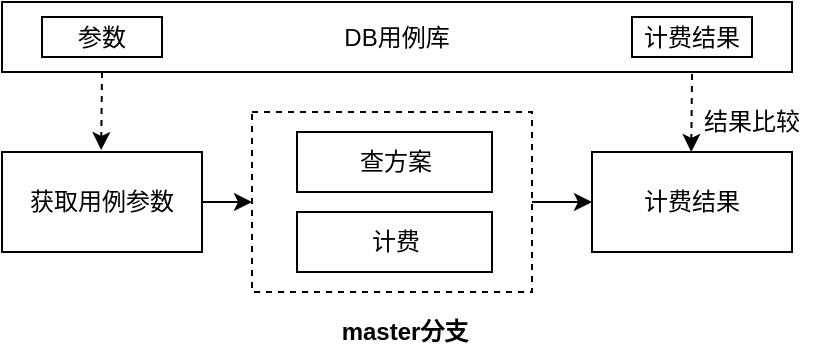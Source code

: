 <mxfile version="24.7.6">
  <diagram name="第 1 页" id="_o-NHqm5kNj5wMjtTiSq">
    <mxGraphModel dx="1244" dy="668" grid="1" gridSize="10" guides="1" tooltips="1" connect="1" arrows="1" fold="1" page="1" pageScale="1" pageWidth="827" pageHeight="1169" math="0" shadow="0">
      <root>
        <mxCell id="0" />
        <mxCell id="1" parent="0" />
        <mxCell id="Ws8Qmr2RkA3Kc9muPqMI-12" style="edgeStyle=orthogonalEdgeStyle;rounded=0;orthogonalLoop=1;jettySize=auto;html=1;exitX=1;exitY=0.5;exitDx=0;exitDy=0;entryX=0;entryY=0.5;entryDx=0;entryDy=0;" edge="1" parent="1" source="jPnBOiImL2e6noczrev8-2" target="Ws8Qmr2RkA3Kc9muPqMI-5">
          <mxGeometry relative="1" as="geometry" />
        </mxCell>
        <mxCell id="jPnBOiImL2e6noczrev8-2" value="" style="rounded=0;whiteSpace=wrap;html=1;fillColor=none;dashed=1;" parent="1" vertex="1">
          <mxGeometry x="300" y="80" width="140" height="90" as="geometry" />
        </mxCell>
        <mxCell id="jPnBOiImL2e6noczrev8-1" value="查方案" style="rounded=0;whiteSpace=wrap;html=1;fillColor=none;" parent="1" vertex="1">
          <mxGeometry x="322.5" y="90" width="97.5" height="30" as="geometry" />
        </mxCell>
        <mxCell id="Ws8Qmr2RkA3Kc9muPqMI-1" value="DB用例库" style="rounded=0;whiteSpace=wrap;html=1;fillColor=none;direction=south;" vertex="1" parent="1">
          <mxGeometry x="175" y="25" width="395" height="35" as="geometry" />
        </mxCell>
        <mxCell id="Ws8Qmr2RkA3Kc9muPqMI-11" style="edgeStyle=orthogonalEdgeStyle;rounded=0;orthogonalLoop=1;jettySize=auto;html=1;exitX=1;exitY=0.5;exitDx=0;exitDy=0;entryX=0;entryY=0.5;entryDx=0;entryDy=0;" edge="1" parent="1" source="Ws8Qmr2RkA3Kc9muPqMI-2" target="jPnBOiImL2e6noczrev8-2">
          <mxGeometry relative="1" as="geometry" />
        </mxCell>
        <mxCell id="Ws8Qmr2RkA3Kc9muPqMI-2" value="获取用例参数" style="rounded=0;whiteSpace=wrap;html=1;fillColor=none;" vertex="1" parent="1">
          <mxGeometry x="175" y="100" width="100" height="50" as="geometry" />
        </mxCell>
        <mxCell id="Ws8Qmr2RkA3Kc9muPqMI-4" value="计费" style="rounded=0;whiteSpace=wrap;html=1;fillColor=none;" vertex="1" parent="1">
          <mxGeometry x="322.5" y="130" width="97.5" height="30" as="geometry" />
        </mxCell>
        <mxCell id="Ws8Qmr2RkA3Kc9muPqMI-5" value="计费结果" style="rounded=0;whiteSpace=wrap;html=1;fillColor=none;" vertex="1" parent="1">
          <mxGeometry x="470" y="100" width="100" height="50" as="geometry" />
        </mxCell>
        <mxCell id="Ws8Qmr2RkA3Kc9muPqMI-8" style="edgeStyle=orthogonalEdgeStyle;rounded=0;orthogonalLoop=1;jettySize=auto;html=1;dashed=1;" edge="1" parent="1">
          <mxGeometry relative="1" as="geometry">
            <mxPoint x="225" y="60" as="sourcePoint" />
            <mxPoint x="224.57" y="99" as="targetPoint" />
            <Array as="points">
              <mxPoint x="224.07" y="61" />
              <mxPoint x="224.07" y="61" />
            </Array>
          </mxGeometry>
        </mxCell>
        <mxCell id="Ws8Qmr2RkA3Kc9muPqMI-9" value="参数" style="rounded=0;whiteSpace=wrap;html=1;fillColor=none;" vertex="1" parent="1">
          <mxGeometry x="195" y="32.5" width="60" height="20" as="geometry" />
        </mxCell>
        <mxCell id="Ws8Qmr2RkA3Kc9muPqMI-10" value="计费结果" style="rounded=0;whiteSpace=wrap;html=1;fillColor=none;" vertex="1" parent="1">
          <mxGeometry x="490" y="32.5" width="60" height="20" as="geometry" />
        </mxCell>
        <mxCell id="Ws8Qmr2RkA3Kc9muPqMI-13" style="edgeStyle=orthogonalEdgeStyle;rounded=0;orthogonalLoop=1;jettySize=auto;html=1;dashed=1;" edge="1" parent="1">
          <mxGeometry relative="1" as="geometry">
            <mxPoint x="520.05" y="61" as="sourcePoint" />
            <mxPoint x="519.62" y="100" as="targetPoint" />
            <Array as="points">
              <mxPoint x="519.12" y="62" />
              <mxPoint x="519.12" y="62" />
            </Array>
          </mxGeometry>
        </mxCell>
        <mxCell id="Ws8Qmr2RkA3Kc9muPqMI-14" value="结果比较" style="text;html=1;align=center;verticalAlign=middle;whiteSpace=wrap;rounded=0;" vertex="1" parent="1">
          <mxGeometry x="520" y="70" width="60" height="30" as="geometry" />
        </mxCell>
        <mxCell id="Ws8Qmr2RkA3Kc9muPqMI-15" value="master分支" style="text;html=1;align=center;verticalAlign=middle;whiteSpace=wrap;rounded=0;fontStyle=1" vertex="1" parent="1">
          <mxGeometry x="343" y="180" width="67" height="20" as="geometry" />
        </mxCell>
      </root>
    </mxGraphModel>
  </diagram>
</mxfile>
